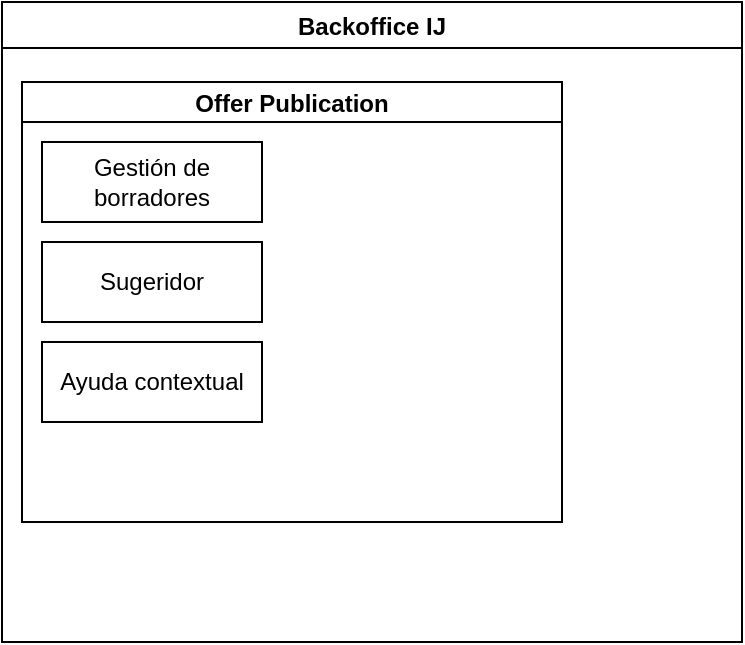 <mxfile version="14.4.7" type="github">
  <diagram id="HzWzBV-Ko5Qif99Qbhxo" name="Page-1">
    <mxGraphModel dx="1186" dy="764" grid="1" gridSize="10" guides="1" tooltips="1" connect="1" arrows="1" fold="1" page="1" pageScale="1" pageWidth="1654" pageHeight="1169" math="0" shadow="0">
      <root>
        <mxCell id="0" />
        <mxCell id="1" parent="0" />
        <mxCell id="RJGHtjczU68DZFsb8425-1" value="Backoffice IJ" style="swimlane;" vertex="1" parent="1">
          <mxGeometry x="60" y="40" width="370" height="320" as="geometry" />
        </mxCell>
        <mxCell id="RJGHtjczU68DZFsb8425-2" value="Offer Publication" style="swimlane;startSize=20;" vertex="1" parent="RJGHtjczU68DZFsb8425-1">
          <mxGeometry x="10" y="40" width="270" height="220" as="geometry">
            <mxRectangle x="10" y="40" width="130" height="20" as="alternateBounds" />
          </mxGeometry>
        </mxCell>
        <UserObject label="Gestión de borradores" treeRoot="1" id="RJGHtjczU68DZFsb8425-3">
          <mxCell style="whiteSpace=wrap;html=1;align=center;treeFolding=1;treeMoving=1;newEdgeStyle={&quot;edgeStyle&quot;:&quot;elbowEdgeStyle&quot;,&quot;startArrow&quot;:&quot;none&quot;,&quot;endArrow&quot;:&quot;none&quot;};" vertex="1" collapsed="1" parent="RJGHtjczU68DZFsb8425-2">
            <mxGeometry x="10" y="30" width="110" height="40" as="geometry" />
          </mxCell>
        </UserObject>
        <UserObject label="Sugeridor" treeRoot="1" id="RJGHtjczU68DZFsb8425-4">
          <mxCell style="whiteSpace=wrap;html=1;align=center;treeFolding=1;treeMoving=1;newEdgeStyle={&quot;edgeStyle&quot;:&quot;elbowEdgeStyle&quot;,&quot;startArrow&quot;:&quot;none&quot;,&quot;endArrow&quot;:&quot;none&quot;};" vertex="1" collapsed="1" parent="RJGHtjczU68DZFsb8425-2">
            <mxGeometry x="10" y="80" width="110" height="40" as="geometry" />
          </mxCell>
        </UserObject>
        <UserObject label="Ayuda contextual" treeRoot="1" id="RJGHtjczU68DZFsb8425-5">
          <mxCell style="whiteSpace=wrap;html=1;align=center;treeFolding=1;treeMoving=1;newEdgeStyle={&quot;edgeStyle&quot;:&quot;elbowEdgeStyle&quot;,&quot;startArrow&quot;:&quot;none&quot;,&quot;endArrow&quot;:&quot;none&quot;};" vertex="1" collapsed="1" parent="RJGHtjczU68DZFsb8425-2">
            <mxGeometry x="10" y="130" width="110" height="40" as="geometry" />
          </mxCell>
        </UserObject>
      </root>
    </mxGraphModel>
  </diagram>
</mxfile>
